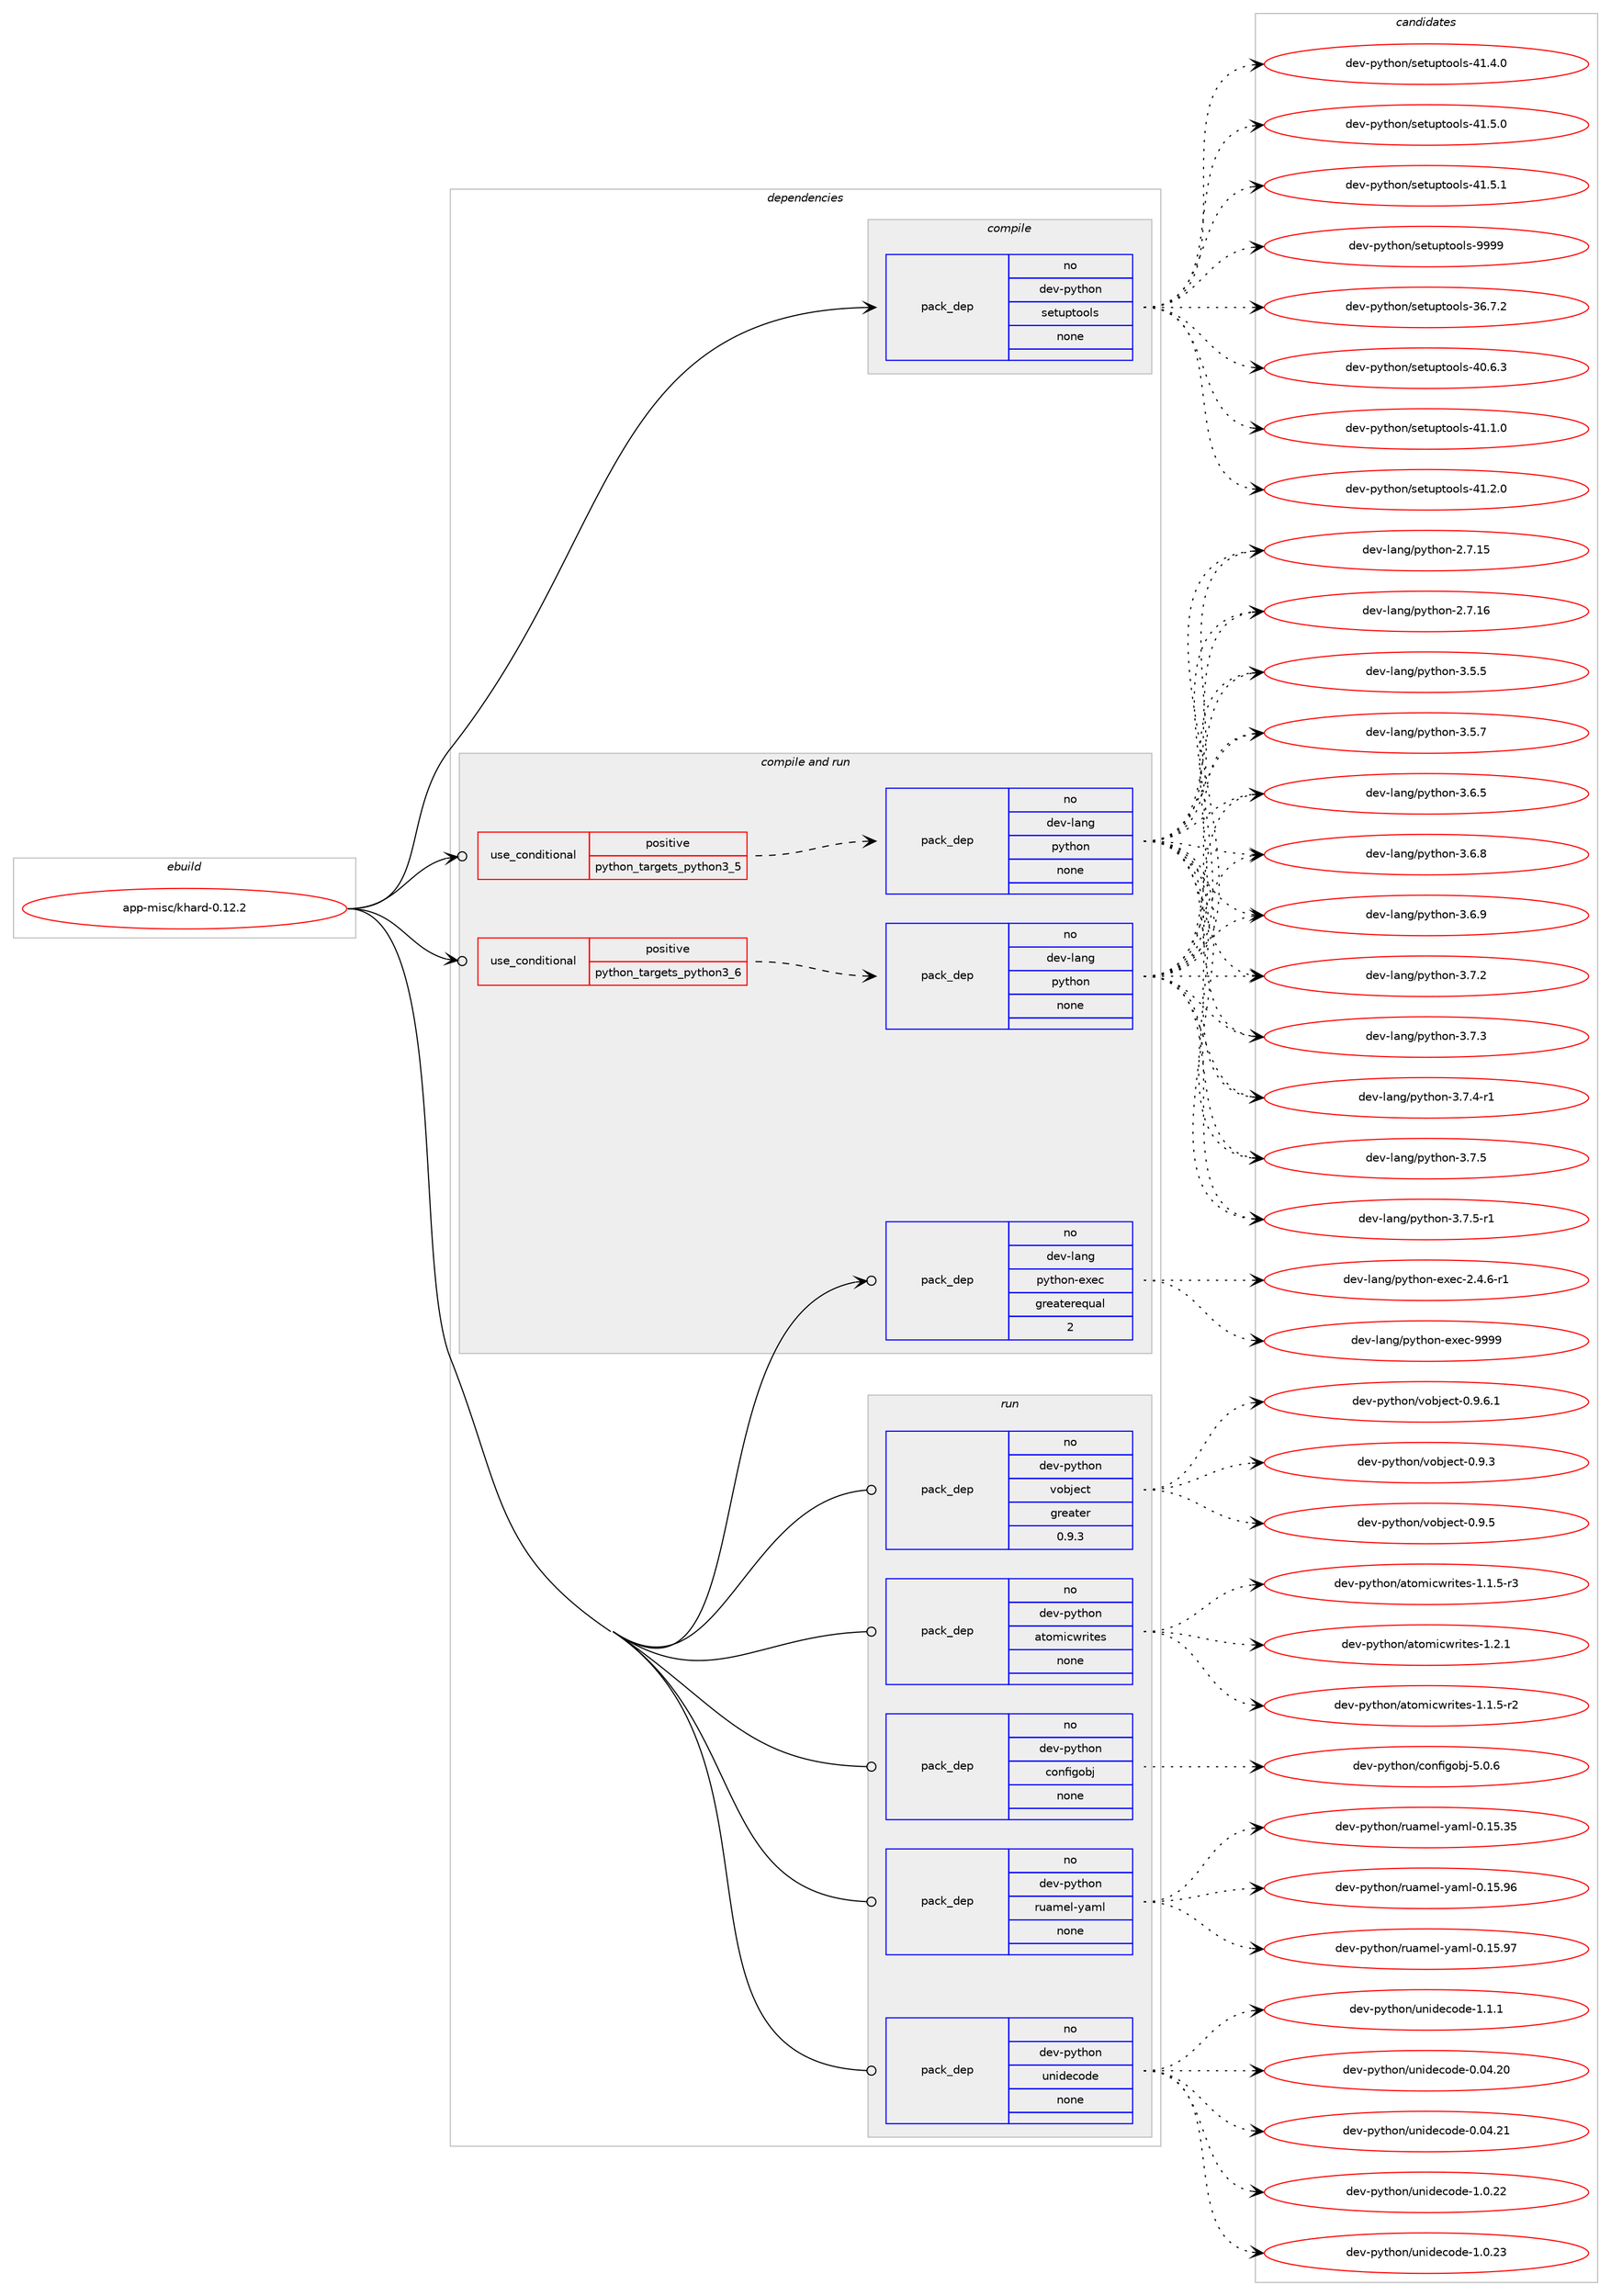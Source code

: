 digraph prolog {

# *************
# Graph options
# *************

newrank=true;
concentrate=true;
compound=true;
graph [rankdir=LR,fontname=Helvetica,fontsize=10,ranksep=1.5];#, ranksep=2.5, nodesep=0.2];
edge  [arrowhead=vee];
node  [fontname=Helvetica,fontsize=10];

# **********
# The ebuild
# **********

subgraph cluster_leftcol {
color=gray;
rank=same;
label=<<i>ebuild</i>>;
id [label="app-misc/khard-0.12.2", color=red, width=4, href="../app-misc/khard-0.12.2.svg"];
}

# ****************
# The dependencies
# ****************

subgraph cluster_midcol {
color=gray;
label=<<i>dependencies</i>>;
subgraph cluster_compile {
fillcolor="#eeeeee";
style=filled;
label=<<i>compile</i>>;
subgraph pack370900 {
dependency499073 [label=<<TABLE BORDER="0" CELLBORDER="1" CELLSPACING="0" CELLPADDING="4" WIDTH="220"><TR><TD ROWSPAN="6" CELLPADDING="30">pack_dep</TD></TR><TR><TD WIDTH="110">no</TD></TR><TR><TD>dev-python</TD></TR><TR><TD>setuptools</TD></TR><TR><TD>none</TD></TR><TR><TD></TD></TR></TABLE>>, shape=none, color=blue];
}
id:e -> dependency499073:w [weight=20,style="solid",arrowhead="vee"];
}
subgraph cluster_compileandrun {
fillcolor="#eeeeee";
style=filled;
label=<<i>compile and run</i>>;
subgraph cond119165 {
dependency499074 [label=<<TABLE BORDER="0" CELLBORDER="1" CELLSPACING="0" CELLPADDING="4"><TR><TD ROWSPAN="3" CELLPADDING="10">use_conditional</TD></TR><TR><TD>positive</TD></TR><TR><TD>python_targets_python3_5</TD></TR></TABLE>>, shape=none, color=red];
subgraph pack370901 {
dependency499075 [label=<<TABLE BORDER="0" CELLBORDER="1" CELLSPACING="0" CELLPADDING="4" WIDTH="220"><TR><TD ROWSPAN="6" CELLPADDING="30">pack_dep</TD></TR><TR><TD WIDTH="110">no</TD></TR><TR><TD>dev-lang</TD></TR><TR><TD>python</TD></TR><TR><TD>none</TD></TR><TR><TD></TD></TR></TABLE>>, shape=none, color=blue];
}
dependency499074:e -> dependency499075:w [weight=20,style="dashed",arrowhead="vee"];
}
id:e -> dependency499074:w [weight=20,style="solid",arrowhead="odotvee"];
subgraph cond119166 {
dependency499076 [label=<<TABLE BORDER="0" CELLBORDER="1" CELLSPACING="0" CELLPADDING="4"><TR><TD ROWSPAN="3" CELLPADDING="10">use_conditional</TD></TR><TR><TD>positive</TD></TR><TR><TD>python_targets_python3_6</TD></TR></TABLE>>, shape=none, color=red];
subgraph pack370902 {
dependency499077 [label=<<TABLE BORDER="0" CELLBORDER="1" CELLSPACING="0" CELLPADDING="4" WIDTH="220"><TR><TD ROWSPAN="6" CELLPADDING="30">pack_dep</TD></TR><TR><TD WIDTH="110">no</TD></TR><TR><TD>dev-lang</TD></TR><TR><TD>python</TD></TR><TR><TD>none</TD></TR><TR><TD></TD></TR></TABLE>>, shape=none, color=blue];
}
dependency499076:e -> dependency499077:w [weight=20,style="dashed",arrowhead="vee"];
}
id:e -> dependency499076:w [weight=20,style="solid",arrowhead="odotvee"];
subgraph pack370903 {
dependency499078 [label=<<TABLE BORDER="0" CELLBORDER="1" CELLSPACING="0" CELLPADDING="4" WIDTH="220"><TR><TD ROWSPAN="6" CELLPADDING="30">pack_dep</TD></TR><TR><TD WIDTH="110">no</TD></TR><TR><TD>dev-lang</TD></TR><TR><TD>python-exec</TD></TR><TR><TD>greaterequal</TD></TR><TR><TD>2</TD></TR></TABLE>>, shape=none, color=blue];
}
id:e -> dependency499078:w [weight=20,style="solid",arrowhead="odotvee"];
}
subgraph cluster_run {
fillcolor="#eeeeee";
style=filled;
label=<<i>run</i>>;
subgraph pack370904 {
dependency499079 [label=<<TABLE BORDER="0" CELLBORDER="1" CELLSPACING="0" CELLPADDING="4" WIDTH="220"><TR><TD ROWSPAN="6" CELLPADDING="30">pack_dep</TD></TR><TR><TD WIDTH="110">no</TD></TR><TR><TD>dev-python</TD></TR><TR><TD>atomicwrites</TD></TR><TR><TD>none</TD></TR><TR><TD></TD></TR></TABLE>>, shape=none, color=blue];
}
id:e -> dependency499079:w [weight=20,style="solid",arrowhead="odot"];
subgraph pack370905 {
dependency499080 [label=<<TABLE BORDER="0" CELLBORDER="1" CELLSPACING="0" CELLPADDING="4" WIDTH="220"><TR><TD ROWSPAN="6" CELLPADDING="30">pack_dep</TD></TR><TR><TD WIDTH="110">no</TD></TR><TR><TD>dev-python</TD></TR><TR><TD>configobj</TD></TR><TR><TD>none</TD></TR><TR><TD></TD></TR></TABLE>>, shape=none, color=blue];
}
id:e -> dependency499080:w [weight=20,style="solid",arrowhead="odot"];
subgraph pack370906 {
dependency499081 [label=<<TABLE BORDER="0" CELLBORDER="1" CELLSPACING="0" CELLPADDING="4" WIDTH="220"><TR><TD ROWSPAN="6" CELLPADDING="30">pack_dep</TD></TR><TR><TD WIDTH="110">no</TD></TR><TR><TD>dev-python</TD></TR><TR><TD>ruamel-yaml</TD></TR><TR><TD>none</TD></TR><TR><TD></TD></TR></TABLE>>, shape=none, color=blue];
}
id:e -> dependency499081:w [weight=20,style="solid",arrowhead="odot"];
subgraph pack370907 {
dependency499082 [label=<<TABLE BORDER="0" CELLBORDER="1" CELLSPACING="0" CELLPADDING="4" WIDTH="220"><TR><TD ROWSPAN="6" CELLPADDING="30">pack_dep</TD></TR><TR><TD WIDTH="110">no</TD></TR><TR><TD>dev-python</TD></TR><TR><TD>unidecode</TD></TR><TR><TD>none</TD></TR><TR><TD></TD></TR></TABLE>>, shape=none, color=blue];
}
id:e -> dependency499082:w [weight=20,style="solid",arrowhead="odot"];
subgraph pack370908 {
dependency499083 [label=<<TABLE BORDER="0" CELLBORDER="1" CELLSPACING="0" CELLPADDING="4" WIDTH="220"><TR><TD ROWSPAN="6" CELLPADDING="30">pack_dep</TD></TR><TR><TD WIDTH="110">no</TD></TR><TR><TD>dev-python</TD></TR><TR><TD>vobject</TD></TR><TR><TD>greater</TD></TR><TR><TD>0.9.3</TD></TR></TABLE>>, shape=none, color=blue];
}
id:e -> dependency499083:w [weight=20,style="solid",arrowhead="odot"];
}
}

# **************
# The candidates
# **************

subgraph cluster_choices {
rank=same;
color=gray;
label=<<i>candidates</i>>;

subgraph choice370900 {
color=black;
nodesep=1;
choice100101118451121211161041111104711510111611711211611111110811545515446554650 [label="dev-python/setuptools-36.7.2", color=red, width=4,href="../dev-python/setuptools-36.7.2.svg"];
choice100101118451121211161041111104711510111611711211611111110811545524846544651 [label="dev-python/setuptools-40.6.3", color=red, width=4,href="../dev-python/setuptools-40.6.3.svg"];
choice100101118451121211161041111104711510111611711211611111110811545524946494648 [label="dev-python/setuptools-41.1.0", color=red, width=4,href="../dev-python/setuptools-41.1.0.svg"];
choice100101118451121211161041111104711510111611711211611111110811545524946504648 [label="dev-python/setuptools-41.2.0", color=red, width=4,href="../dev-python/setuptools-41.2.0.svg"];
choice100101118451121211161041111104711510111611711211611111110811545524946524648 [label="dev-python/setuptools-41.4.0", color=red, width=4,href="../dev-python/setuptools-41.4.0.svg"];
choice100101118451121211161041111104711510111611711211611111110811545524946534648 [label="dev-python/setuptools-41.5.0", color=red, width=4,href="../dev-python/setuptools-41.5.0.svg"];
choice100101118451121211161041111104711510111611711211611111110811545524946534649 [label="dev-python/setuptools-41.5.1", color=red, width=4,href="../dev-python/setuptools-41.5.1.svg"];
choice10010111845112121116104111110471151011161171121161111111081154557575757 [label="dev-python/setuptools-9999", color=red, width=4,href="../dev-python/setuptools-9999.svg"];
dependency499073:e -> choice100101118451121211161041111104711510111611711211611111110811545515446554650:w [style=dotted,weight="100"];
dependency499073:e -> choice100101118451121211161041111104711510111611711211611111110811545524846544651:w [style=dotted,weight="100"];
dependency499073:e -> choice100101118451121211161041111104711510111611711211611111110811545524946494648:w [style=dotted,weight="100"];
dependency499073:e -> choice100101118451121211161041111104711510111611711211611111110811545524946504648:w [style=dotted,weight="100"];
dependency499073:e -> choice100101118451121211161041111104711510111611711211611111110811545524946524648:w [style=dotted,weight="100"];
dependency499073:e -> choice100101118451121211161041111104711510111611711211611111110811545524946534648:w [style=dotted,weight="100"];
dependency499073:e -> choice100101118451121211161041111104711510111611711211611111110811545524946534649:w [style=dotted,weight="100"];
dependency499073:e -> choice10010111845112121116104111110471151011161171121161111111081154557575757:w [style=dotted,weight="100"];
}
subgraph choice370901 {
color=black;
nodesep=1;
choice10010111845108971101034711212111610411111045504655464953 [label="dev-lang/python-2.7.15", color=red, width=4,href="../dev-lang/python-2.7.15.svg"];
choice10010111845108971101034711212111610411111045504655464954 [label="dev-lang/python-2.7.16", color=red, width=4,href="../dev-lang/python-2.7.16.svg"];
choice100101118451089711010347112121116104111110455146534653 [label="dev-lang/python-3.5.5", color=red, width=4,href="../dev-lang/python-3.5.5.svg"];
choice100101118451089711010347112121116104111110455146534655 [label="dev-lang/python-3.5.7", color=red, width=4,href="../dev-lang/python-3.5.7.svg"];
choice100101118451089711010347112121116104111110455146544653 [label="dev-lang/python-3.6.5", color=red, width=4,href="../dev-lang/python-3.6.5.svg"];
choice100101118451089711010347112121116104111110455146544656 [label="dev-lang/python-3.6.8", color=red, width=4,href="../dev-lang/python-3.6.8.svg"];
choice100101118451089711010347112121116104111110455146544657 [label="dev-lang/python-3.6.9", color=red, width=4,href="../dev-lang/python-3.6.9.svg"];
choice100101118451089711010347112121116104111110455146554650 [label="dev-lang/python-3.7.2", color=red, width=4,href="../dev-lang/python-3.7.2.svg"];
choice100101118451089711010347112121116104111110455146554651 [label="dev-lang/python-3.7.3", color=red, width=4,href="../dev-lang/python-3.7.3.svg"];
choice1001011184510897110103471121211161041111104551465546524511449 [label="dev-lang/python-3.7.4-r1", color=red, width=4,href="../dev-lang/python-3.7.4-r1.svg"];
choice100101118451089711010347112121116104111110455146554653 [label="dev-lang/python-3.7.5", color=red, width=4,href="../dev-lang/python-3.7.5.svg"];
choice1001011184510897110103471121211161041111104551465546534511449 [label="dev-lang/python-3.7.5-r1", color=red, width=4,href="../dev-lang/python-3.7.5-r1.svg"];
dependency499075:e -> choice10010111845108971101034711212111610411111045504655464953:w [style=dotted,weight="100"];
dependency499075:e -> choice10010111845108971101034711212111610411111045504655464954:w [style=dotted,weight="100"];
dependency499075:e -> choice100101118451089711010347112121116104111110455146534653:w [style=dotted,weight="100"];
dependency499075:e -> choice100101118451089711010347112121116104111110455146534655:w [style=dotted,weight="100"];
dependency499075:e -> choice100101118451089711010347112121116104111110455146544653:w [style=dotted,weight="100"];
dependency499075:e -> choice100101118451089711010347112121116104111110455146544656:w [style=dotted,weight="100"];
dependency499075:e -> choice100101118451089711010347112121116104111110455146544657:w [style=dotted,weight="100"];
dependency499075:e -> choice100101118451089711010347112121116104111110455146554650:w [style=dotted,weight="100"];
dependency499075:e -> choice100101118451089711010347112121116104111110455146554651:w [style=dotted,weight="100"];
dependency499075:e -> choice1001011184510897110103471121211161041111104551465546524511449:w [style=dotted,weight="100"];
dependency499075:e -> choice100101118451089711010347112121116104111110455146554653:w [style=dotted,weight="100"];
dependency499075:e -> choice1001011184510897110103471121211161041111104551465546534511449:w [style=dotted,weight="100"];
}
subgraph choice370902 {
color=black;
nodesep=1;
choice10010111845108971101034711212111610411111045504655464953 [label="dev-lang/python-2.7.15", color=red, width=4,href="../dev-lang/python-2.7.15.svg"];
choice10010111845108971101034711212111610411111045504655464954 [label="dev-lang/python-2.7.16", color=red, width=4,href="../dev-lang/python-2.7.16.svg"];
choice100101118451089711010347112121116104111110455146534653 [label="dev-lang/python-3.5.5", color=red, width=4,href="../dev-lang/python-3.5.5.svg"];
choice100101118451089711010347112121116104111110455146534655 [label="dev-lang/python-3.5.7", color=red, width=4,href="../dev-lang/python-3.5.7.svg"];
choice100101118451089711010347112121116104111110455146544653 [label="dev-lang/python-3.6.5", color=red, width=4,href="../dev-lang/python-3.6.5.svg"];
choice100101118451089711010347112121116104111110455146544656 [label="dev-lang/python-3.6.8", color=red, width=4,href="../dev-lang/python-3.6.8.svg"];
choice100101118451089711010347112121116104111110455146544657 [label="dev-lang/python-3.6.9", color=red, width=4,href="../dev-lang/python-3.6.9.svg"];
choice100101118451089711010347112121116104111110455146554650 [label="dev-lang/python-3.7.2", color=red, width=4,href="../dev-lang/python-3.7.2.svg"];
choice100101118451089711010347112121116104111110455146554651 [label="dev-lang/python-3.7.3", color=red, width=4,href="../dev-lang/python-3.7.3.svg"];
choice1001011184510897110103471121211161041111104551465546524511449 [label="dev-lang/python-3.7.4-r1", color=red, width=4,href="../dev-lang/python-3.7.4-r1.svg"];
choice100101118451089711010347112121116104111110455146554653 [label="dev-lang/python-3.7.5", color=red, width=4,href="../dev-lang/python-3.7.5.svg"];
choice1001011184510897110103471121211161041111104551465546534511449 [label="dev-lang/python-3.7.5-r1", color=red, width=4,href="../dev-lang/python-3.7.5-r1.svg"];
dependency499077:e -> choice10010111845108971101034711212111610411111045504655464953:w [style=dotted,weight="100"];
dependency499077:e -> choice10010111845108971101034711212111610411111045504655464954:w [style=dotted,weight="100"];
dependency499077:e -> choice100101118451089711010347112121116104111110455146534653:w [style=dotted,weight="100"];
dependency499077:e -> choice100101118451089711010347112121116104111110455146534655:w [style=dotted,weight="100"];
dependency499077:e -> choice100101118451089711010347112121116104111110455146544653:w [style=dotted,weight="100"];
dependency499077:e -> choice100101118451089711010347112121116104111110455146544656:w [style=dotted,weight="100"];
dependency499077:e -> choice100101118451089711010347112121116104111110455146544657:w [style=dotted,weight="100"];
dependency499077:e -> choice100101118451089711010347112121116104111110455146554650:w [style=dotted,weight="100"];
dependency499077:e -> choice100101118451089711010347112121116104111110455146554651:w [style=dotted,weight="100"];
dependency499077:e -> choice1001011184510897110103471121211161041111104551465546524511449:w [style=dotted,weight="100"];
dependency499077:e -> choice100101118451089711010347112121116104111110455146554653:w [style=dotted,weight="100"];
dependency499077:e -> choice1001011184510897110103471121211161041111104551465546534511449:w [style=dotted,weight="100"];
}
subgraph choice370903 {
color=black;
nodesep=1;
choice10010111845108971101034711212111610411111045101120101994550465246544511449 [label="dev-lang/python-exec-2.4.6-r1", color=red, width=4,href="../dev-lang/python-exec-2.4.6-r1.svg"];
choice10010111845108971101034711212111610411111045101120101994557575757 [label="dev-lang/python-exec-9999", color=red, width=4,href="../dev-lang/python-exec-9999.svg"];
dependency499078:e -> choice10010111845108971101034711212111610411111045101120101994550465246544511449:w [style=dotted,weight="100"];
dependency499078:e -> choice10010111845108971101034711212111610411111045101120101994557575757:w [style=dotted,weight="100"];
}
subgraph choice370904 {
color=black;
nodesep=1;
choice100101118451121211161041111104797116111109105991191141051161011154549464946534511450 [label="dev-python/atomicwrites-1.1.5-r2", color=red, width=4,href="../dev-python/atomicwrites-1.1.5-r2.svg"];
choice100101118451121211161041111104797116111109105991191141051161011154549464946534511451 [label="dev-python/atomicwrites-1.1.5-r3", color=red, width=4,href="../dev-python/atomicwrites-1.1.5-r3.svg"];
choice10010111845112121116104111110479711611110910599119114105116101115454946504649 [label="dev-python/atomicwrites-1.2.1", color=red, width=4,href="../dev-python/atomicwrites-1.2.1.svg"];
dependency499079:e -> choice100101118451121211161041111104797116111109105991191141051161011154549464946534511450:w [style=dotted,weight="100"];
dependency499079:e -> choice100101118451121211161041111104797116111109105991191141051161011154549464946534511451:w [style=dotted,weight="100"];
dependency499079:e -> choice10010111845112121116104111110479711611110910599119114105116101115454946504649:w [style=dotted,weight="100"];
}
subgraph choice370905 {
color=black;
nodesep=1;
choice10010111845112121116104111110479911111010210510311198106455346484654 [label="dev-python/configobj-5.0.6", color=red, width=4,href="../dev-python/configobj-5.0.6.svg"];
dependency499080:e -> choice10010111845112121116104111110479911111010210510311198106455346484654:w [style=dotted,weight="100"];
}
subgraph choice370906 {
color=black;
nodesep=1;
choice10010111845112121116104111110471141179710910110845121971091084548464953465153 [label="dev-python/ruamel-yaml-0.15.35", color=red, width=4,href="../dev-python/ruamel-yaml-0.15.35.svg"];
choice10010111845112121116104111110471141179710910110845121971091084548464953465754 [label="dev-python/ruamel-yaml-0.15.96", color=red, width=4,href="../dev-python/ruamel-yaml-0.15.96.svg"];
choice10010111845112121116104111110471141179710910110845121971091084548464953465755 [label="dev-python/ruamel-yaml-0.15.97", color=red, width=4,href="../dev-python/ruamel-yaml-0.15.97.svg"];
dependency499081:e -> choice10010111845112121116104111110471141179710910110845121971091084548464953465153:w [style=dotted,weight="100"];
dependency499081:e -> choice10010111845112121116104111110471141179710910110845121971091084548464953465754:w [style=dotted,weight="100"];
dependency499081:e -> choice10010111845112121116104111110471141179710910110845121971091084548464953465755:w [style=dotted,weight="100"];
}
subgraph choice370907 {
color=black;
nodesep=1;
choice1001011184511212111610411111047117110105100101991111001014548464852465048 [label="dev-python/unidecode-0.04.20", color=red, width=4,href="../dev-python/unidecode-0.04.20.svg"];
choice1001011184511212111610411111047117110105100101991111001014548464852465049 [label="dev-python/unidecode-0.04.21", color=red, width=4,href="../dev-python/unidecode-0.04.21.svg"];
choice10010111845112121116104111110471171101051001019911110010145494648465050 [label="dev-python/unidecode-1.0.22", color=red, width=4,href="../dev-python/unidecode-1.0.22.svg"];
choice10010111845112121116104111110471171101051001019911110010145494648465051 [label="dev-python/unidecode-1.0.23", color=red, width=4,href="../dev-python/unidecode-1.0.23.svg"];
choice100101118451121211161041111104711711010510010199111100101454946494649 [label="dev-python/unidecode-1.1.1", color=red, width=4,href="../dev-python/unidecode-1.1.1.svg"];
dependency499082:e -> choice1001011184511212111610411111047117110105100101991111001014548464852465048:w [style=dotted,weight="100"];
dependency499082:e -> choice1001011184511212111610411111047117110105100101991111001014548464852465049:w [style=dotted,weight="100"];
dependency499082:e -> choice10010111845112121116104111110471171101051001019911110010145494648465050:w [style=dotted,weight="100"];
dependency499082:e -> choice10010111845112121116104111110471171101051001019911110010145494648465051:w [style=dotted,weight="100"];
dependency499082:e -> choice100101118451121211161041111104711711010510010199111100101454946494649:w [style=dotted,weight="100"];
}
subgraph choice370908 {
color=black;
nodesep=1;
choice10010111845112121116104111110471181119810610199116454846574651 [label="dev-python/vobject-0.9.3", color=red, width=4,href="../dev-python/vobject-0.9.3.svg"];
choice10010111845112121116104111110471181119810610199116454846574653 [label="dev-python/vobject-0.9.5", color=red, width=4,href="../dev-python/vobject-0.9.5.svg"];
choice100101118451121211161041111104711811198106101991164548465746544649 [label="dev-python/vobject-0.9.6.1", color=red, width=4,href="../dev-python/vobject-0.9.6.1.svg"];
dependency499083:e -> choice10010111845112121116104111110471181119810610199116454846574651:w [style=dotted,weight="100"];
dependency499083:e -> choice10010111845112121116104111110471181119810610199116454846574653:w [style=dotted,weight="100"];
dependency499083:e -> choice100101118451121211161041111104711811198106101991164548465746544649:w [style=dotted,weight="100"];
}
}

}
